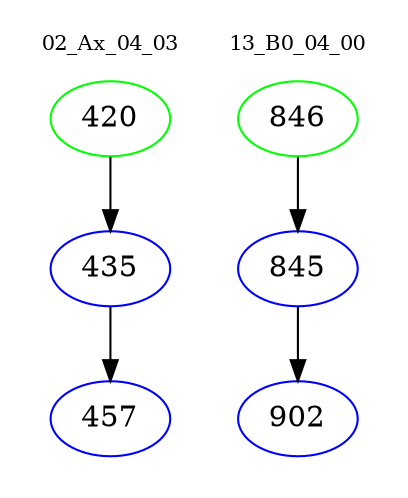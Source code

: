 digraph{
subgraph cluster_0 {
color = white
label = "02_Ax_04_03";
fontsize=10;
T0_420 [label="420", color="green"]
T0_420 -> T0_435 [color="black"]
T0_435 [label="435", color="blue"]
T0_435 -> T0_457 [color="black"]
T0_457 [label="457", color="blue"]
}
subgraph cluster_1 {
color = white
label = "13_B0_04_00";
fontsize=10;
T1_846 [label="846", color="green"]
T1_846 -> T1_845 [color="black"]
T1_845 [label="845", color="blue"]
T1_845 -> T1_902 [color="black"]
T1_902 [label="902", color="blue"]
}
}
